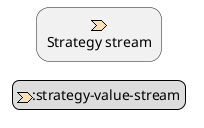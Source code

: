 {
  "sha1": "i61zuws1k0aarv04br7wrvljynkg9h8",
  "insertion": {
    "when": "2024-06-03T18:59:30.380Z",
    "user": "plantuml@gmail.com"
  }
}
@startuml
sprite $strategy-value-stream jar:archimate/strategy-value-stream
skinparam rectangle {
	roundCorner 25
}
rectangle "Strategy stream"  as SS <<$archimate/strategy-value-stream>>

legend left
<$strategy-value-stream>:strategy-value-stream
endlegend

@enduml
